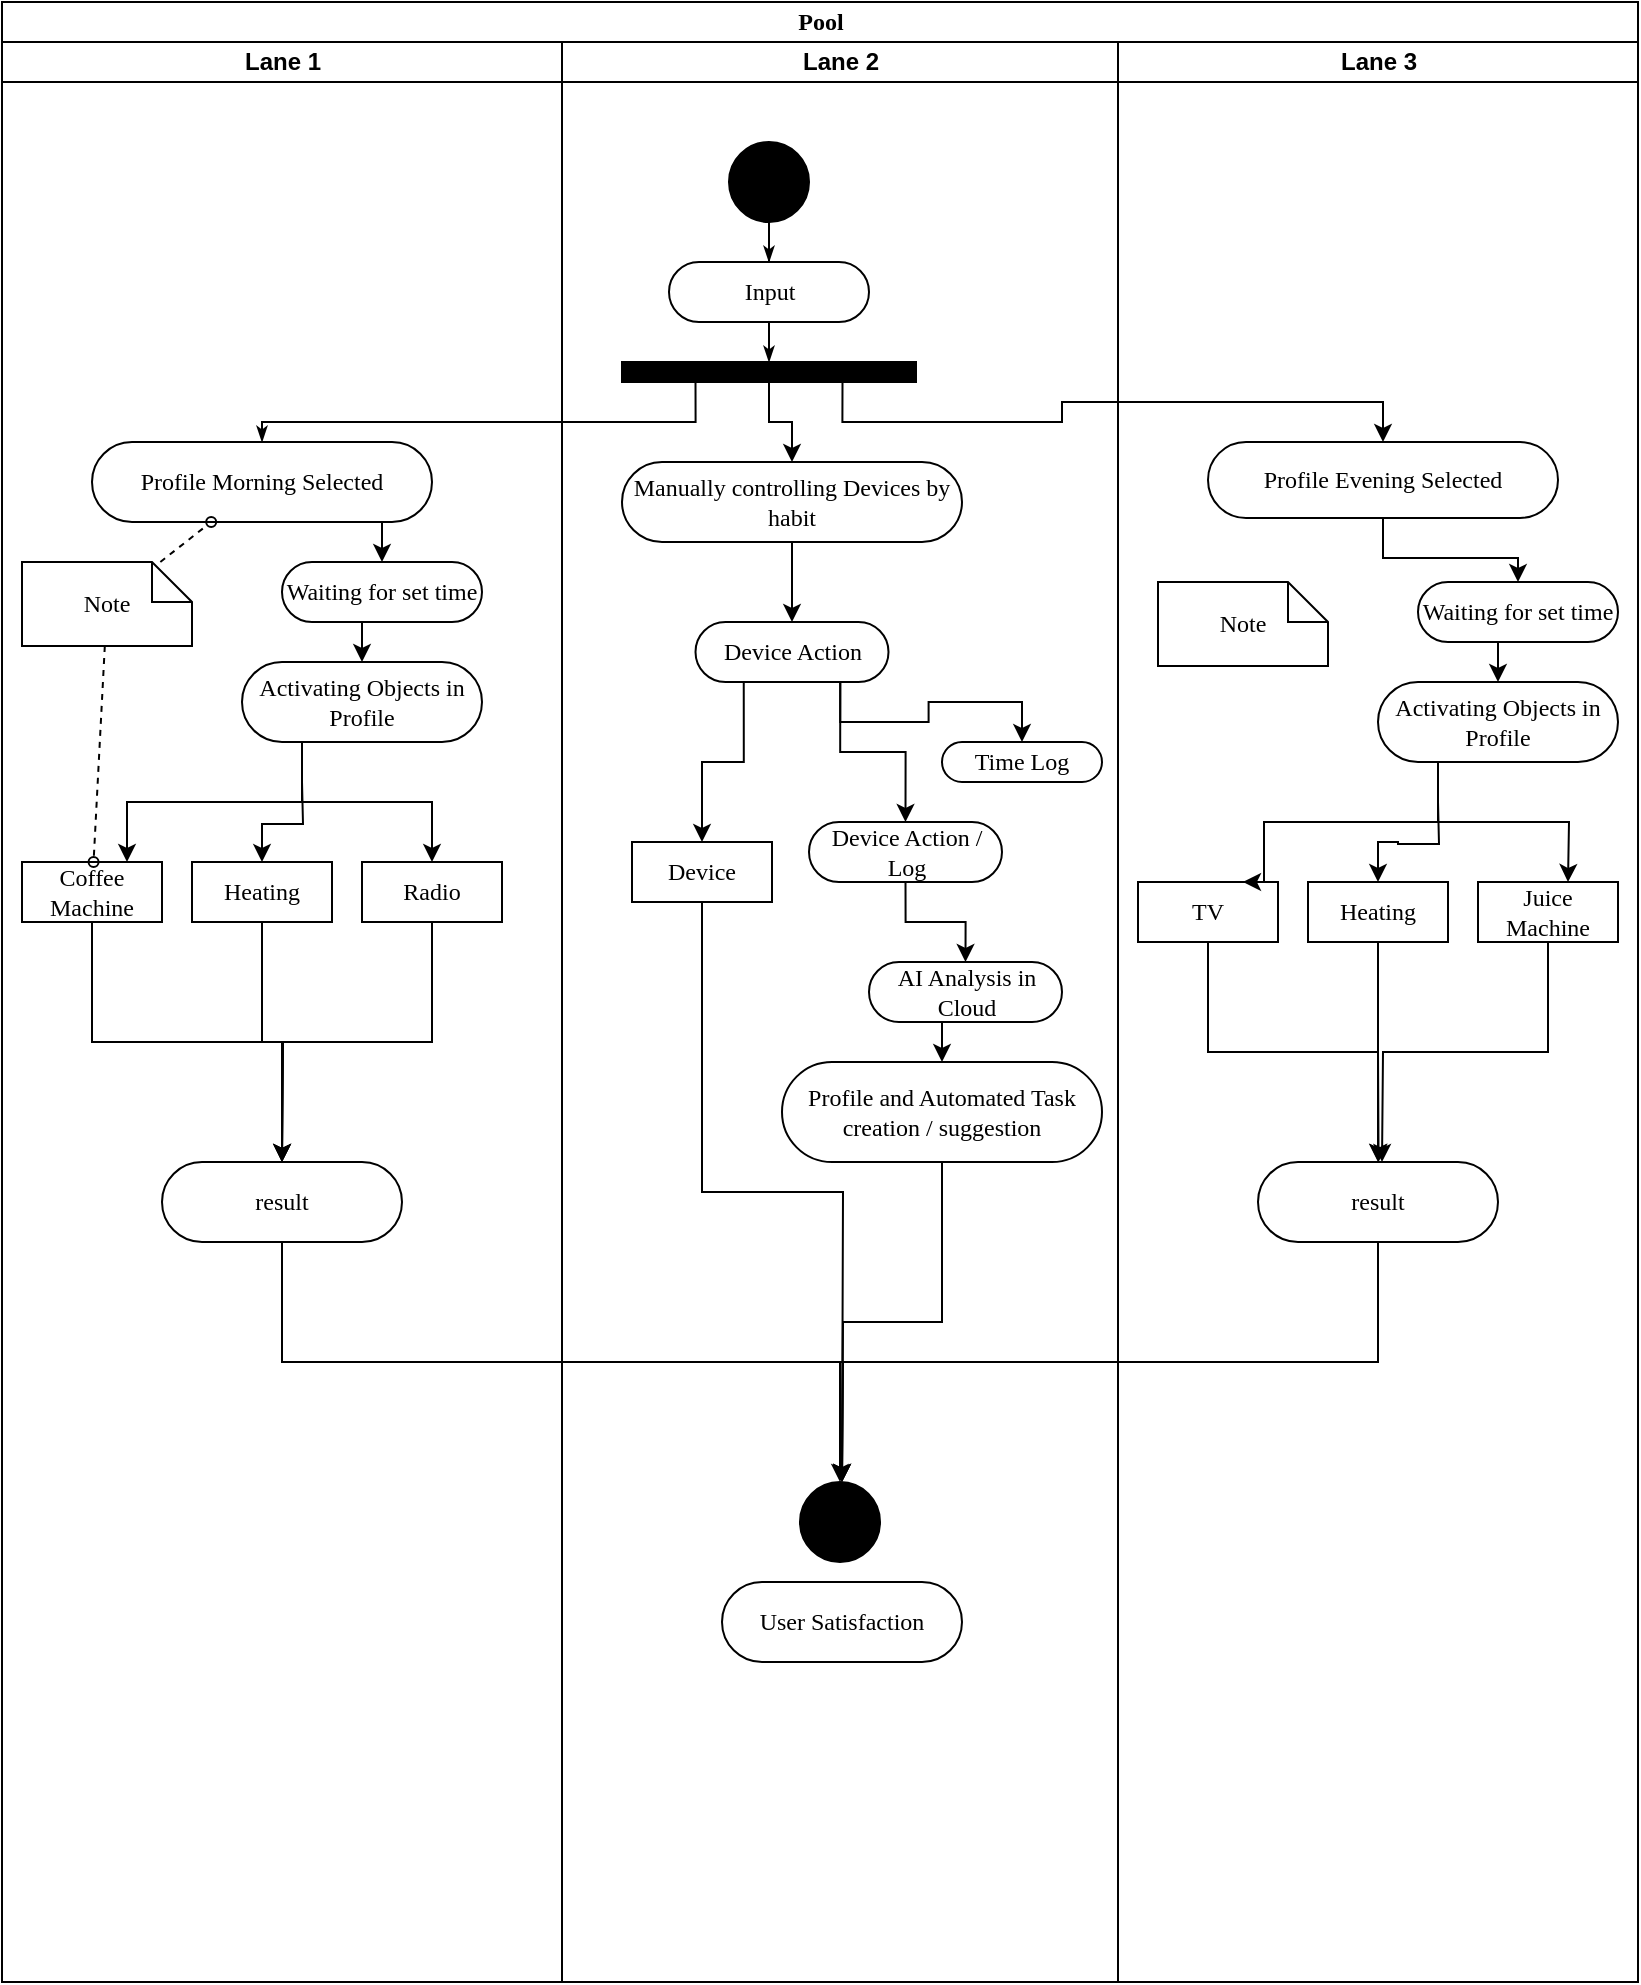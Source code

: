 <mxfile version="24.7.16">
  <diagram name="Page-1" id="0783ab3e-0a74-02c8-0abd-f7b4e66b4bec">
    <mxGraphModel dx="1302" dy="670" grid="1" gridSize="10" guides="1" tooltips="1" connect="1" arrows="1" fold="1" page="1" pageScale="1" pageWidth="850" pageHeight="1100" background="none" math="0" shadow="0">
      <root>
        <mxCell id="0" />
        <mxCell id="1" parent="0" />
        <mxCell id="1c1d494c118603dd-1" value="Pool" style="swimlane;html=1;childLayout=stackLayout;startSize=20;rounded=0;shadow=0;comic=0;labelBackgroundColor=none;strokeWidth=1;fontFamily=Verdana;fontSize=12;align=center;" parent="1" vertex="1">
          <mxGeometry x="40" y="20" width="818" height="990" as="geometry" />
        </mxCell>
        <mxCell id="1c1d494c118603dd-2" value="Lane 1" style="swimlane;html=1;startSize=20;" parent="1c1d494c118603dd-1" vertex="1">
          <mxGeometry y="20" width="280" height="970" as="geometry" />
        </mxCell>
        <mxCell id="3b2NY5owH5LKgzEgfbhu-3" style="edgeStyle=orthogonalEdgeStyle;rounded=0;orthogonalLoop=1;jettySize=auto;html=1;exitX=0.75;exitY=1;exitDx=0;exitDy=0;entryX=0.5;entryY=0;entryDx=0;entryDy=0;" edge="1" parent="1c1d494c118603dd-2" source="1c1d494c118603dd-6" target="3b2NY5owH5LKgzEgfbhu-2">
          <mxGeometry relative="1" as="geometry" />
        </mxCell>
        <mxCell id="1c1d494c118603dd-6" value="Profile Morning Selected" style="rounded=1;whiteSpace=wrap;html=1;shadow=0;comic=0;labelBackgroundColor=none;strokeWidth=1;fontFamily=Verdana;fontSize=12;align=center;arcSize=50;" parent="1c1d494c118603dd-2" vertex="1">
          <mxGeometry x="45" y="200" width="170" height="40" as="geometry" />
        </mxCell>
        <mxCell id="3b2NY5owH5LKgzEgfbhu-56" style="edgeStyle=orthogonalEdgeStyle;rounded=0;orthogonalLoop=1;jettySize=auto;html=1;exitX=0.5;exitY=1;exitDx=0;exitDy=0;entryX=0.5;entryY=0;entryDx=0;entryDy=0;" edge="1" parent="1c1d494c118603dd-2" source="1c1d494c118603dd-10" target="3b2NY5owH5LKgzEgfbhu-54">
          <mxGeometry relative="1" as="geometry" />
        </mxCell>
        <mxCell id="1c1d494c118603dd-10" value="Coffee Machine" style="rounded=0;whiteSpace=wrap;html=1;shadow=0;comic=0;labelBackgroundColor=none;strokeWidth=1;fontFamily=Verdana;fontSize=12;align=center;arcSize=50;" parent="1c1d494c118603dd-2" vertex="1">
          <mxGeometry x="10" y="410" width="70" height="30" as="geometry" />
        </mxCell>
        <mxCell id="1c1d494c118603dd-46" style="edgeStyle=none;rounded=0;html=1;labelBackgroundColor=none;startArrow=none;startFill=0;startSize=5;endArrow=oval;endFill=0;endSize=5;jettySize=auto;orthogonalLoop=1;strokeWidth=1;fontFamily=Verdana;fontSize=12;dashed=1;" parent="1c1d494c118603dd-2" source="1c1d494c118603dd-21" target="1c1d494c118603dd-6" edge="1">
          <mxGeometry relative="1" as="geometry" />
        </mxCell>
        <mxCell id="1c1d494c118603dd-47" style="edgeStyle=none;rounded=0;html=1;dashed=1;labelBackgroundColor=none;startArrow=none;startFill=0;startSize=5;endArrow=oval;endFill=0;endSize=5;jettySize=auto;orthogonalLoop=1;strokeWidth=1;fontFamily=Verdana;fontSize=12" parent="1c1d494c118603dd-2" source="1c1d494c118603dd-21" target="1c1d494c118603dd-10" edge="1">
          <mxGeometry relative="1" as="geometry" />
        </mxCell>
        <mxCell id="1c1d494c118603dd-21" value="Note" style="shape=note;whiteSpace=wrap;html=1;rounded=0;shadow=0;comic=0;labelBackgroundColor=none;strokeWidth=1;fontFamily=Verdana;fontSize=12;align=center;size=20;" parent="1c1d494c118603dd-2" vertex="1">
          <mxGeometry x="10" y="260" width="85" height="42" as="geometry" />
        </mxCell>
        <mxCell id="3b2NY5owH5LKgzEgfbhu-5" style="edgeStyle=orthogonalEdgeStyle;rounded=0;orthogonalLoop=1;jettySize=auto;html=1;exitX=0.25;exitY=1;exitDx=0;exitDy=0;entryX=0.5;entryY=0;entryDx=0;entryDy=0;" edge="1" parent="1c1d494c118603dd-2" source="3b2NY5owH5LKgzEgfbhu-2" target="3b2NY5owH5LKgzEgfbhu-4">
          <mxGeometry relative="1" as="geometry" />
        </mxCell>
        <mxCell id="3b2NY5owH5LKgzEgfbhu-2" value="Waiting for set time" style="rounded=1;whiteSpace=wrap;html=1;shadow=0;comic=0;labelBackgroundColor=none;strokeWidth=1;fontFamily=Verdana;fontSize=12;align=center;arcSize=50;" vertex="1" parent="1c1d494c118603dd-2">
          <mxGeometry x="140" y="260" width="100" height="30" as="geometry" />
        </mxCell>
        <mxCell id="3b2NY5owH5LKgzEgfbhu-6" style="edgeStyle=orthogonalEdgeStyle;rounded=0;orthogonalLoop=1;jettySize=auto;html=1;exitX=0.25;exitY=1;exitDx=0;exitDy=0;entryX=0.75;entryY=0;entryDx=0;entryDy=0;" edge="1" parent="1c1d494c118603dd-2" source="3b2NY5owH5LKgzEgfbhu-4" target="1c1d494c118603dd-10">
          <mxGeometry relative="1" as="geometry">
            <Array as="points">
              <mxPoint x="150" y="380" />
              <mxPoint x="63" y="380" />
            </Array>
          </mxGeometry>
        </mxCell>
        <mxCell id="3b2NY5owH5LKgzEgfbhu-9" style="edgeStyle=orthogonalEdgeStyle;rounded=0;orthogonalLoop=1;jettySize=auto;html=1;entryX=0.5;entryY=0;entryDx=0;entryDy=0;" edge="1" parent="1c1d494c118603dd-2" target="3b2NY5owH5LKgzEgfbhu-7">
          <mxGeometry relative="1" as="geometry">
            <mxPoint x="150" y="370" as="sourcePoint" />
          </mxGeometry>
        </mxCell>
        <mxCell id="3b2NY5owH5LKgzEgfbhu-10" style="edgeStyle=orthogonalEdgeStyle;rounded=0;orthogonalLoop=1;jettySize=auto;html=1;exitX=0.25;exitY=1;exitDx=0;exitDy=0;entryX=0.5;entryY=0;entryDx=0;entryDy=0;" edge="1" parent="1c1d494c118603dd-2" source="3b2NY5owH5LKgzEgfbhu-4" target="3b2NY5owH5LKgzEgfbhu-8">
          <mxGeometry relative="1" as="geometry" />
        </mxCell>
        <mxCell id="3b2NY5owH5LKgzEgfbhu-4" value="Activating Objects in Profile" style="rounded=1;whiteSpace=wrap;html=1;shadow=0;comic=0;labelBackgroundColor=none;strokeWidth=1;fontFamily=Verdana;fontSize=12;align=center;arcSize=50;" vertex="1" parent="1c1d494c118603dd-2">
          <mxGeometry x="120" y="310" width="120" height="40" as="geometry" />
        </mxCell>
        <mxCell id="3b2NY5owH5LKgzEgfbhu-57" style="edgeStyle=orthogonalEdgeStyle;rounded=0;orthogonalLoop=1;jettySize=auto;html=1;exitX=0.5;exitY=1;exitDx=0;exitDy=0;" edge="1" parent="1c1d494c118603dd-2" source="3b2NY5owH5LKgzEgfbhu-7">
          <mxGeometry relative="1" as="geometry">
            <mxPoint x="140" y="560" as="targetPoint" />
          </mxGeometry>
        </mxCell>
        <mxCell id="3b2NY5owH5LKgzEgfbhu-7" value="Heating" style="rounded=0;whiteSpace=wrap;html=1;shadow=0;comic=0;labelBackgroundColor=none;strokeWidth=1;fontFamily=Verdana;fontSize=12;align=center;arcSize=50;" vertex="1" parent="1c1d494c118603dd-2">
          <mxGeometry x="95" y="410" width="70" height="30" as="geometry" />
        </mxCell>
        <mxCell id="3b2NY5owH5LKgzEgfbhu-58" style="edgeStyle=orthogonalEdgeStyle;rounded=0;orthogonalLoop=1;jettySize=auto;html=1;exitX=0.5;exitY=1;exitDx=0;exitDy=0;" edge="1" parent="1c1d494c118603dd-2" source="3b2NY5owH5LKgzEgfbhu-8">
          <mxGeometry relative="1" as="geometry">
            <mxPoint x="140" y="560" as="targetPoint" />
          </mxGeometry>
        </mxCell>
        <mxCell id="3b2NY5owH5LKgzEgfbhu-8" value="Radio" style="rounded=0;whiteSpace=wrap;html=1;shadow=0;comic=0;labelBackgroundColor=none;strokeWidth=1;fontFamily=Verdana;fontSize=12;align=center;arcSize=50;" vertex="1" parent="1c1d494c118603dd-2">
          <mxGeometry x="180" y="410" width="70" height="30" as="geometry" />
        </mxCell>
        <mxCell id="3b2NY5owH5LKgzEgfbhu-63" style="edgeStyle=orthogonalEdgeStyle;rounded=0;orthogonalLoop=1;jettySize=auto;html=1;exitX=0.5;exitY=1;exitDx=0;exitDy=0;" edge="1" parent="1c1d494c118603dd-2" source="3b2NY5owH5LKgzEgfbhu-54">
          <mxGeometry relative="1" as="geometry">
            <mxPoint x="420" y="720" as="targetPoint" />
          </mxGeometry>
        </mxCell>
        <mxCell id="3b2NY5owH5LKgzEgfbhu-54" value="result" style="rounded=1;whiteSpace=wrap;html=1;shadow=0;comic=0;labelBackgroundColor=none;strokeWidth=1;fontFamily=Verdana;fontSize=12;align=center;arcSize=50;" vertex="1" parent="1c1d494c118603dd-2">
          <mxGeometry x="80" y="560" width="120" height="40" as="geometry" />
        </mxCell>
        <mxCell id="1c1d494c118603dd-30" style="edgeStyle=orthogonalEdgeStyle;rounded=0;html=1;exitX=0.25;exitY=1;entryX=0.5;entryY=0;labelBackgroundColor=none;startArrow=none;startFill=0;startSize=5;endArrow=classicThin;endFill=1;endSize=5;jettySize=auto;orthogonalLoop=1;strokeWidth=1;fontFamily=Verdana;fontSize=12" parent="1c1d494c118603dd-1" source="60571a20871a0731-3" target="1c1d494c118603dd-6" edge="1">
          <mxGeometry relative="1" as="geometry">
            <Array as="points">
              <mxPoint x="317" y="210" />
              <mxPoint x="140" y="210" />
            </Array>
          </mxGeometry>
        </mxCell>
        <mxCell id="1c1d494c118603dd-3" value="Lane 2" style="swimlane;html=1;startSize=20;" parent="1c1d494c118603dd-1" vertex="1">
          <mxGeometry x="280" y="20" width="278" height="970" as="geometry" />
        </mxCell>
        <mxCell id="3b2NY5owH5LKgzEgfbhu-31" style="edgeStyle=orthogonalEdgeStyle;rounded=0;orthogonalLoop=1;jettySize=auto;html=1;exitX=0.5;exitY=1;exitDx=0;exitDy=0;entryX=0.5;entryY=0;entryDx=0;entryDy=0;" edge="1" parent="1c1d494c118603dd-3" source="60571a20871a0731-3" target="3b2NY5owH5LKgzEgfbhu-30">
          <mxGeometry relative="1" as="geometry" />
        </mxCell>
        <mxCell id="60571a20871a0731-3" value="" style="whiteSpace=wrap;html=1;rounded=0;shadow=0;comic=0;labelBackgroundColor=none;strokeWidth=1;fillColor=#000000;fontFamily=Verdana;fontSize=12;align=center;rotation=0;" parent="1c1d494c118603dd-3" vertex="1">
          <mxGeometry x="30" y="160" width="147" height="10" as="geometry" />
        </mxCell>
        <mxCell id="60571a20871a0731-8" value="Input" style="rounded=1;whiteSpace=wrap;html=1;shadow=0;comic=0;labelBackgroundColor=none;strokeWidth=1;fontFamily=Verdana;fontSize=12;align=center;arcSize=50;" parent="1c1d494c118603dd-3" vertex="1">
          <mxGeometry x="53.5" y="110" width="100" height="30" as="geometry" />
        </mxCell>
        <mxCell id="1c1d494c118603dd-28" style="edgeStyle=orthogonalEdgeStyle;rounded=0;html=1;entryX=0.5;entryY=0;labelBackgroundColor=none;startArrow=none;startFill=0;startSize=5;endArrow=classicThin;endFill=1;endSize=5;jettySize=auto;orthogonalLoop=1;strokeWidth=1;fontFamily=Verdana;fontSize=12" parent="1c1d494c118603dd-3" source="60571a20871a0731-8" target="60571a20871a0731-3" edge="1">
          <mxGeometry relative="1" as="geometry">
            <Array as="points">
              <mxPoint x="104" y="125" />
            </Array>
          </mxGeometry>
        </mxCell>
        <mxCell id="60571a20871a0731-4" value="" style="ellipse;whiteSpace=wrap;html=1;rounded=0;shadow=0;comic=0;labelBackgroundColor=none;strokeWidth=1;fillColor=#000000;fontFamily=Verdana;fontSize=12;align=center;" parent="1c1d494c118603dd-3" vertex="1">
          <mxGeometry x="83.5" y="50" width="40" height="40" as="geometry" />
        </mxCell>
        <mxCell id="1c1d494c118603dd-27" style="edgeStyle=orthogonalEdgeStyle;rounded=0;html=1;labelBackgroundColor=none;startArrow=none;startFill=0;startSize=5;endArrow=classicThin;endFill=1;endSize=5;jettySize=auto;orthogonalLoop=1;strokeWidth=1;fontFamily=Verdana;fontSize=12" parent="1c1d494c118603dd-3" source="60571a20871a0731-4" target="60571a20871a0731-8" edge="1">
          <mxGeometry relative="1" as="geometry" />
        </mxCell>
        <mxCell id="3b2NY5owH5LKgzEgfbhu-46" style="edgeStyle=orthogonalEdgeStyle;rounded=0;orthogonalLoop=1;jettySize=auto;html=1;exitX=0.5;exitY=1;exitDx=0;exitDy=0;entryX=0.5;entryY=0;entryDx=0;entryDy=0;" edge="1" parent="1c1d494c118603dd-3" source="3b2NY5owH5LKgzEgfbhu-30" target="3b2NY5owH5LKgzEgfbhu-40">
          <mxGeometry relative="1" as="geometry" />
        </mxCell>
        <mxCell id="3b2NY5owH5LKgzEgfbhu-30" value="Manually controlling Devices by habit" style="rounded=1;whiteSpace=wrap;html=1;shadow=0;comic=0;labelBackgroundColor=none;strokeWidth=1;fontFamily=Verdana;fontSize=12;align=center;arcSize=50;" vertex="1" parent="1c1d494c118603dd-3">
          <mxGeometry x="30" y="210" width="170" height="40" as="geometry" />
        </mxCell>
        <mxCell id="3b2NY5owH5LKgzEgfbhu-33" value="Time Log" style="rounded=1;whiteSpace=wrap;html=1;shadow=0;comic=0;labelBackgroundColor=none;strokeWidth=1;fontFamily=Verdana;fontSize=12;align=center;arcSize=50;" vertex="1" parent="1c1d494c118603dd-3">
          <mxGeometry x="190" y="350" width="80" height="20" as="geometry" />
        </mxCell>
        <mxCell id="3b2NY5owH5LKgzEgfbhu-43" style="edgeStyle=orthogonalEdgeStyle;rounded=0;orthogonalLoop=1;jettySize=auto;html=1;exitX=0.5;exitY=1;exitDx=0;exitDy=0;entryX=0.5;entryY=0;entryDx=0;entryDy=0;" edge="1" parent="1c1d494c118603dd-3" source="3b2NY5owH5LKgzEgfbhu-36" target="3b2NY5owH5LKgzEgfbhu-41">
          <mxGeometry relative="1" as="geometry" />
        </mxCell>
        <mxCell id="3b2NY5owH5LKgzEgfbhu-36" value="Device Action / Log" style="rounded=1;whiteSpace=wrap;html=1;shadow=0;comic=0;labelBackgroundColor=none;strokeWidth=1;fontFamily=Verdana;fontSize=12;align=center;arcSize=50;" vertex="1" parent="1c1d494c118603dd-3">
          <mxGeometry x="123.5" y="390" width="96.5" height="30" as="geometry" />
        </mxCell>
        <mxCell id="3b2NY5owH5LKgzEgfbhu-47" style="edgeStyle=orthogonalEdgeStyle;rounded=0;orthogonalLoop=1;jettySize=auto;html=1;exitX=0.75;exitY=1;exitDx=0;exitDy=0;entryX=0.5;entryY=0;entryDx=0;entryDy=0;" edge="1" parent="1c1d494c118603dd-3" source="3b2NY5owH5LKgzEgfbhu-40" target="3b2NY5owH5LKgzEgfbhu-36">
          <mxGeometry relative="1" as="geometry" />
        </mxCell>
        <mxCell id="3b2NY5owH5LKgzEgfbhu-48" style="edgeStyle=orthogonalEdgeStyle;rounded=0;orthogonalLoop=1;jettySize=auto;html=1;exitX=0.75;exitY=1;exitDx=0;exitDy=0;entryX=0.5;entryY=0;entryDx=0;entryDy=0;" edge="1" parent="1c1d494c118603dd-3" source="3b2NY5owH5LKgzEgfbhu-40" target="3b2NY5owH5LKgzEgfbhu-33">
          <mxGeometry relative="1" as="geometry" />
        </mxCell>
        <mxCell id="3b2NY5owH5LKgzEgfbhu-52" style="edgeStyle=orthogonalEdgeStyle;rounded=0;orthogonalLoop=1;jettySize=auto;html=1;exitX=0.25;exitY=1;exitDx=0;exitDy=0;entryX=0.5;entryY=0;entryDx=0;entryDy=0;" edge="1" parent="1c1d494c118603dd-3" source="3b2NY5owH5LKgzEgfbhu-40" target="3b2NY5owH5LKgzEgfbhu-51">
          <mxGeometry relative="1" as="geometry" />
        </mxCell>
        <mxCell id="3b2NY5owH5LKgzEgfbhu-40" value="Device Action" style="rounded=1;whiteSpace=wrap;html=1;shadow=0;comic=0;labelBackgroundColor=none;strokeWidth=1;fontFamily=Verdana;fontSize=12;align=center;arcSize=50;" vertex="1" parent="1c1d494c118603dd-3">
          <mxGeometry x="66.75" y="290" width="96.5" height="30" as="geometry" />
        </mxCell>
        <mxCell id="3b2NY5owH5LKgzEgfbhu-66" style="edgeStyle=orthogonalEdgeStyle;rounded=0;orthogonalLoop=1;jettySize=auto;html=1;exitX=0.5;exitY=1;exitDx=0;exitDy=0;entryX=0.5;entryY=0;entryDx=0;entryDy=0;" edge="1" parent="1c1d494c118603dd-3" source="3b2NY5owH5LKgzEgfbhu-41" target="3b2NY5owH5LKgzEgfbhu-65">
          <mxGeometry relative="1" as="geometry" />
        </mxCell>
        <mxCell id="3b2NY5owH5LKgzEgfbhu-41" value="AI Analysis in Cloud" style="rounded=1;whiteSpace=wrap;html=1;shadow=0;comic=0;labelBackgroundColor=none;strokeWidth=1;fontFamily=Verdana;fontSize=12;align=center;arcSize=50;" vertex="1" parent="1c1d494c118603dd-3">
          <mxGeometry x="153.5" y="460" width="96.5" height="30" as="geometry" />
        </mxCell>
        <mxCell id="3b2NY5owH5LKgzEgfbhu-64" style="edgeStyle=orthogonalEdgeStyle;rounded=0;orthogonalLoop=1;jettySize=auto;html=1;exitX=0.5;exitY=1;exitDx=0;exitDy=0;" edge="1" parent="1c1d494c118603dd-3" source="3b2NY5owH5LKgzEgfbhu-51">
          <mxGeometry relative="1" as="geometry">
            <mxPoint x="140" y="720" as="targetPoint" />
          </mxGeometry>
        </mxCell>
        <mxCell id="3b2NY5owH5LKgzEgfbhu-51" value="Device" style="rounded=0;whiteSpace=wrap;html=1;shadow=0;comic=0;labelBackgroundColor=none;strokeWidth=1;fontFamily=Verdana;fontSize=12;align=center;arcSize=50;" vertex="1" parent="1c1d494c118603dd-3">
          <mxGeometry x="35" y="400" width="70" height="30" as="geometry" />
        </mxCell>
        <mxCell id="3b2NY5owH5LKgzEgfbhu-53" value="" style="ellipse;whiteSpace=wrap;html=1;rounded=0;shadow=0;comic=0;labelBackgroundColor=none;strokeWidth=1;fillColor=#000000;fontFamily=Verdana;fontSize=12;align=center;" vertex="1" parent="1c1d494c118603dd-3">
          <mxGeometry x="119" y="720" width="40" height="40" as="geometry" />
        </mxCell>
        <mxCell id="3b2NY5owH5LKgzEgfbhu-67" style="edgeStyle=orthogonalEdgeStyle;rounded=0;orthogonalLoop=1;jettySize=auto;html=1;exitX=0.5;exitY=1;exitDx=0;exitDy=0;" edge="1" parent="1c1d494c118603dd-3" source="3b2NY5owH5LKgzEgfbhu-65">
          <mxGeometry relative="1" as="geometry">
            <mxPoint x="140" y="720" as="targetPoint" />
          </mxGeometry>
        </mxCell>
        <mxCell id="3b2NY5owH5LKgzEgfbhu-65" value="Profile and Automated Task creation / suggestion" style="rounded=1;whiteSpace=wrap;html=1;shadow=0;comic=0;labelBackgroundColor=none;strokeWidth=1;fontFamily=Verdana;fontSize=12;align=center;arcSize=50;" vertex="1" parent="1c1d494c118603dd-3">
          <mxGeometry x="110" y="510" width="160" height="50" as="geometry" />
        </mxCell>
        <mxCell id="3b2NY5owH5LKgzEgfbhu-68" value="User Satisfaction" style="rounded=1;whiteSpace=wrap;html=1;shadow=0;comic=0;labelBackgroundColor=none;strokeWidth=1;fontFamily=Verdana;fontSize=12;align=center;arcSize=50;" vertex="1" parent="1c1d494c118603dd-3">
          <mxGeometry x="80" y="770" width="120" height="40" as="geometry" />
        </mxCell>
        <mxCell id="1c1d494c118603dd-4" value="Lane 3" style="swimlane;html=1;startSize=20;" parent="1c1d494c118603dd-1" vertex="1">
          <mxGeometry x="558" y="20" width="260" height="970" as="geometry" />
        </mxCell>
        <mxCell id="3b2NY5owH5LKgzEgfbhu-26" style="edgeStyle=orthogonalEdgeStyle;rounded=0;orthogonalLoop=1;jettySize=auto;html=1;exitX=0.5;exitY=1;exitDx=0;exitDy=0;entryX=0.5;entryY=0;entryDx=0;entryDy=0;" edge="1" parent="1c1d494c118603dd-4" source="1c1d494c118603dd-5" target="3b2NY5owH5LKgzEgfbhu-19">
          <mxGeometry relative="1" as="geometry" />
        </mxCell>
        <mxCell id="1c1d494c118603dd-5" value="Profile Evening Selected" style="rounded=1;whiteSpace=wrap;html=1;shadow=0;comic=0;labelBackgroundColor=none;strokeWidth=1;fontFamily=Verdana;fontSize=12;align=center;arcSize=50;" parent="1c1d494c118603dd-4" vertex="1">
          <mxGeometry x="45" y="200" width="175" height="38" as="geometry" />
        </mxCell>
        <mxCell id="3b2NY5owH5LKgzEgfbhu-59" style="edgeStyle=orthogonalEdgeStyle;rounded=0;orthogonalLoop=1;jettySize=auto;html=1;exitX=0.5;exitY=1;exitDx=0;exitDy=0;entryX=0.5;entryY=0;entryDx=0;entryDy=0;" edge="1" parent="1c1d494c118603dd-4" source="3b2NY5owH5LKgzEgfbhu-14" target="3b2NY5owH5LKgzEgfbhu-55">
          <mxGeometry relative="1" as="geometry" />
        </mxCell>
        <mxCell id="3b2NY5owH5LKgzEgfbhu-14" value="TV" style="rounded=0;whiteSpace=wrap;html=1;shadow=0;comic=0;labelBackgroundColor=none;strokeWidth=1;fontFamily=Verdana;fontSize=12;align=center;arcSize=50;" vertex="1" parent="1c1d494c118603dd-4">
          <mxGeometry x="10" y="420" width="70" height="30" as="geometry" />
        </mxCell>
        <mxCell id="3b2NY5owH5LKgzEgfbhu-17" value="Note" style="shape=note;whiteSpace=wrap;html=1;rounded=0;shadow=0;comic=0;labelBackgroundColor=none;strokeWidth=1;fontFamily=Verdana;fontSize=12;align=center;size=20;" vertex="1" parent="1c1d494c118603dd-4">
          <mxGeometry x="20" y="270" width="85" height="42" as="geometry" />
        </mxCell>
        <mxCell id="3b2NY5owH5LKgzEgfbhu-18" style="edgeStyle=orthogonalEdgeStyle;rounded=0;orthogonalLoop=1;jettySize=auto;html=1;exitX=0.25;exitY=1;exitDx=0;exitDy=0;entryX=0.5;entryY=0;entryDx=0;entryDy=0;" edge="1" parent="1c1d494c118603dd-4" source="3b2NY5owH5LKgzEgfbhu-19" target="3b2NY5owH5LKgzEgfbhu-23">
          <mxGeometry relative="1" as="geometry" />
        </mxCell>
        <mxCell id="3b2NY5owH5LKgzEgfbhu-19" value="Waiting for set time" style="rounded=1;whiteSpace=wrap;html=1;shadow=0;comic=0;labelBackgroundColor=none;strokeWidth=1;fontFamily=Verdana;fontSize=12;align=center;arcSize=50;" vertex="1" parent="1c1d494c118603dd-4">
          <mxGeometry x="150" y="270" width="100" height="30" as="geometry" />
        </mxCell>
        <mxCell id="3b2NY5owH5LKgzEgfbhu-20" style="edgeStyle=orthogonalEdgeStyle;rounded=0;orthogonalLoop=1;jettySize=auto;html=1;exitX=0.25;exitY=1;exitDx=0;exitDy=0;entryX=0.75;entryY=0;entryDx=0;entryDy=0;" edge="1" parent="1c1d494c118603dd-4" source="3b2NY5owH5LKgzEgfbhu-23" target="3b2NY5owH5LKgzEgfbhu-14">
          <mxGeometry relative="1" as="geometry">
            <Array as="points">
              <mxPoint x="160" y="390" />
              <mxPoint x="73" y="390" />
            </Array>
          </mxGeometry>
        </mxCell>
        <mxCell id="3b2NY5owH5LKgzEgfbhu-21" style="edgeStyle=orthogonalEdgeStyle;rounded=0;orthogonalLoop=1;jettySize=auto;html=1;entryX=0.5;entryY=0;entryDx=0;entryDy=0;" edge="1" parent="1c1d494c118603dd-4" target="3b2NY5owH5LKgzEgfbhu-24">
          <mxGeometry relative="1" as="geometry">
            <mxPoint x="160" y="380" as="sourcePoint" />
          </mxGeometry>
        </mxCell>
        <mxCell id="3b2NY5owH5LKgzEgfbhu-22" style="edgeStyle=orthogonalEdgeStyle;rounded=0;orthogonalLoop=1;jettySize=auto;html=1;exitX=0.25;exitY=1;exitDx=0;exitDy=0;entryX=0.5;entryY=0;entryDx=0;entryDy=0;" edge="1" parent="1c1d494c118603dd-4" source="3b2NY5owH5LKgzEgfbhu-23">
          <mxGeometry relative="1" as="geometry">
            <mxPoint x="225" y="420" as="targetPoint" />
          </mxGeometry>
        </mxCell>
        <mxCell id="3b2NY5owH5LKgzEgfbhu-23" value="Activating Objects in Profile" style="rounded=1;whiteSpace=wrap;html=1;shadow=0;comic=0;labelBackgroundColor=none;strokeWidth=1;fontFamily=Verdana;fontSize=12;align=center;arcSize=50;" vertex="1" parent="1c1d494c118603dd-4">
          <mxGeometry x="130" y="320" width="120" height="40" as="geometry" />
        </mxCell>
        <mxCell id="3b2NY5owH5LKgzEgfbhu-60" style="edgeStyle=orthogonalEdgeStyle;rounded=0;orthogonalLoop=1;jettySize=auto;html=1;exitX=0.5;exitY=1;exitDx=0;exitDy=0;" edge="1" parent="1c1d494c118603dd-4" source="3b2NY5owH5LKgzEgfbhu-24">
          <mxGeometry relative="1" as="geometry">
            <mxPoint x="130.286" y="560" as="targetPoint" />
          </mxGeometry>
        </mxCell>
        <mxCell id="3b2NY5owH5LKgzEgfbhu-24" value="Heating" style="rounded=0;whiteSpace=wrap;html=1;shadow=0;comic=0;labelBackgroundColor=none;strokeWidth=1;fontFamily=Verdana;fontSize=12;align=center;arcSize=50;" vertex="1" parent="1c1d494c118603dd-4">
          <mxGeometry x="95" y="420" width="70" height="30" as="geometry" />
        </mxCell>
        <mxCell id="3b2NY5owH5LKgzEgfbhu-61" style="edgeStyle=orthogonalEdgeStyle;rounded=0;orthogonalLoop=1;jettySize=auto;html=1;exitX=0.5;exitY=1;exitDx=0;exitDy=0;" edge="1" parent="1c1d494c118603dd-4" source="3b2NY5owH5LKgzEgfbhu-28">
          <mxGeometry relative="1" as="geometry">
            <mxPoint x="132" y="560" as="targetPoint" />
          </mxGeometry>
        </mxCell>
        <mxCell id="3b2NY5owH5LKgzEgfbhu-28" value="Juice Machine" style="rounded=0;whiteSpace=wrap;html=1;shadow=0;comic=0;labelBackgroundColor=none;strokeWidth=1;fontFamily=Verdana;fontSize=12;align=center;arcSize=50;" vertex="1" parent="1c1d494c118603dd-4">
          <mxGeometry x="180" y="420" width="70" height="30" as="geometry" />
        </mxCell>
        <mxCell id="3b2NY5owH5LKgzEgfbhu-55" value="result" style="rounded=1;whiteSpace=wrap;html=1;shadow=0;comic=0;labelBackgroundColor=none;strokeWidth=1;fontFamily=Verdana;fontSize=12;align=center;arcSize=50;" vertex="1" parent="1c1d494c118603dd-4">
          <mxGeometry x="70" y="560" width="120" height="40" as="geometry" />
        </mxCell>
        <mxCell id="3b2NY5owH5LKgzEgfbhu-29" style="edgeStyle=orthogonalEdgeStyle;rounded=0;orthogonalLoop=1;jettySize=auto;html=1;exitX=0.75;exitY=1;exitDx=0;exitDy=0;entryX=0.5;entryY=0;entryDx=0;entryDy=0;" edge="1" parent="1c1d494c118603dd-1" source="60571a20871a0731-3" target="1c1d494c118603dd-5">
          <mxGeometry relative="1" as="geometry" />
        </mxCell>
        <mxCell id="3b2NY5owH5LKgzEgfbhu-62" style="edgeStyle=orthogonalEdgeStyle;rounded=0;orthogonalLoop=1;jettySize=auto;html=1;exitX=0.5;exitY=1;exitDx=0;exitDy=0;entryX=0.5;entryY=0;entryDx=0;entryDy=0;" edge="1" parent="1c1d494c118603dd-1" source="3b2NY5owH5LKgzEgfbhu-55" target="3b2NY5owH5LKgzEgfbhu-53">
          <mxGeometry relative="1" as="geometry" />
        </mxCell>
      </root>
    </mxGraphModel>
  </diagram>
</mxfile>
